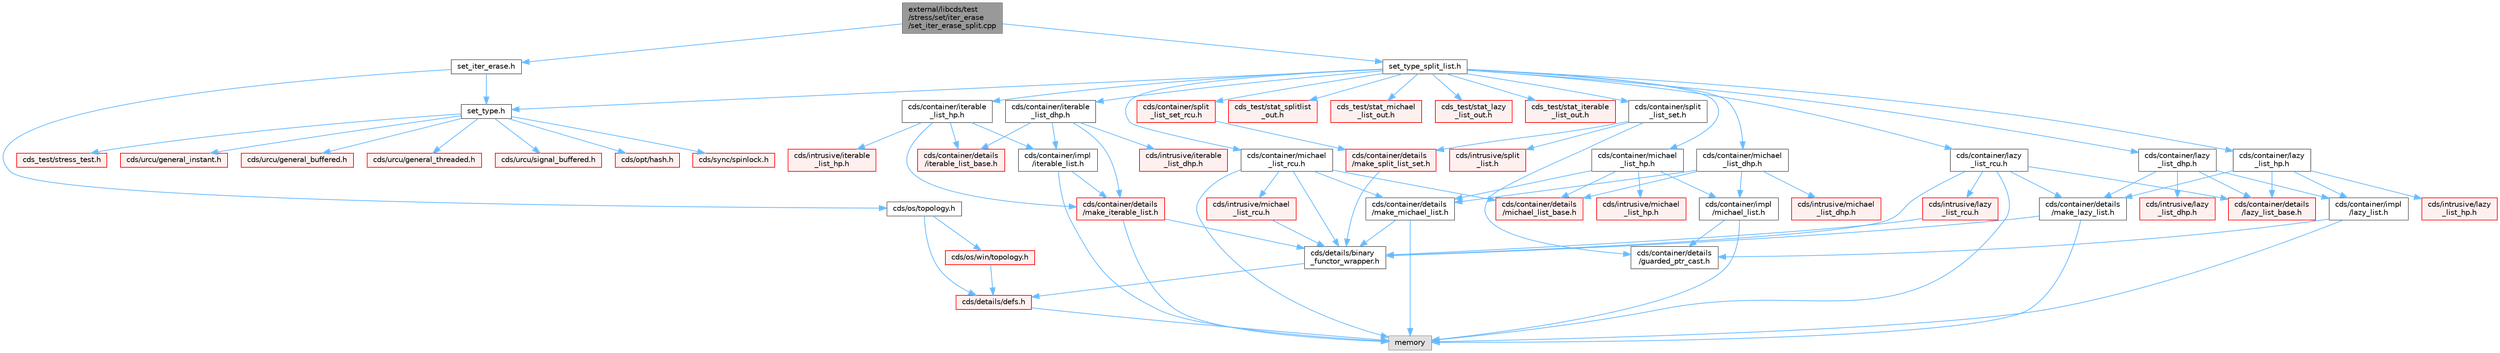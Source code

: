 digraph "external/libcds/test/stress/set/iter_erase/set_iter_erase_split.cpp"
{
 // LATEX_PDF_SIZE
  bgcolor="transparent";
  edge [fontname=Helvetica,fontsize=10,labelfontname=Helvetica,labelfontsize=10];
  node [fontname=Helvetica,fontsize=10,shape=box,height=0.2,width=0.4];
  Node1 [id="Node000001",label="external/libcds/test\l/stress/set/iter_erase\l/set_iter_erase_split.cpp",height=0.2,width=0.4,color="gray40", fillcolor="grey60", style="filled", fontcolor="black",tooltip=" "];
  Node1 -> Node2 [id="edge1_Node000001_Node000002",color="steelblue1",style="solid",tooltip=" "];
  Node2 [id="Node000002",label="set_iter_erase.h",height=0.2,width=0.4,color="grey40", fillcolor="white", style="filled",URL="$set__iter__erase_8h.html",tooltip=" "];
  Node2 -> Node3 [id="edge2_Node000002_Node000003",color="steelblue1",style="solid",tooltip=" "];
  Node3 [id="Node000003",label="set_type.h",height=0.2,width=0.4,color="grey40", fillcolor="white", style="filled",URL="$set__type_8h.html",tooltip=" "];
  Node3 -> Node4 [id="edge3_Node000003_Node000004",color="steelblue1",style="solid",tooltip=" "];
  Node4 [id="Node000004",label="cds/urcu/general_instant.h",height=0.2,width=0.4,color="red", fillcolor="#FFF0F0", style="filled",URL="$general__instant_8h.html",tooltip=" "];
  Node3 -> Node59 [id="edge4_Node000003_Node000059",color="steelblue1",style="solid",tooltip=" "];
  Node59 [id="Node000059",label="cds/urcu/general_buffered.h",height=0.2,width=0.4,color="red", fillcolor="#FFF0F0", style="filled",URL="$general__buffered_8h.html",tooltip=" "];
  Node3 -> Node73 [id="edge5_Node000003_Node000073",color="steelblue1",style="solid",tooltip=" "];
  Node73 [id="Node000073",label="cds/urcu/general_threaded.h",height=0.2,width=0.4,color="red", fillcolor="#FFF0F0", style="filled",URL="$general__threaded_8h.html",tooltip=" "];
  Node3 -> Node77 [id="edge6_Node000003_Node000077",color="steelblue1",style="solid",tooltip=" "];
  Node77 [id="Node000077",label="cds/urcu/signal_buffered.h",height=0.2,width=0.4,color="red", fillcolor="#FFF0F0", style="filled",URL="$signal__buffered_8h.html",tooltip=" "];
  Node3 -> Node80 [id="edge7_Node000003_Node000080",color="steelblue1",style="solid",tooltip=" "];
  Node80 [id="Node000080",label="cds/opt/hash.h",height=0.2,width=0.4,color="red", fillcolor="#FFF0F0", style="filled",URL="$external_2libcds_2cds_2opt_2hash_8h.html",tooltip=" "];
  Node3 -> Node83 [id="edge8_Node000003_Node000083",color="steelblue1",style="solid",tooltip=" "];
  Node83 [id="Node000083",label="cds/sync/spinlock.h",height=0.2,width=0.4,color="red", fillcolor="#FFF0F0", style="filled",URL="$sync_2spinlock_8h.html",tooltip=" "];
  Node3 -> Node84 [id="edge9_Node000003_Node000084",color="steelblue1",style="solid",tooltip=" "];
  Node84 [id="Node000084",label="cds_test/stress_test.h",height=0.2,width=0.4,color="red", fillcolor="#FFF0F0", style="filled",URL="$stress__test_8h.html",tooltip=" "];
  Node2 -> Node95 [id="edge10_Node000002_Node000095",color="steelblue1",style="solid",tooltip=" "];
  Node95 [id="Node000095",label="cds/os/topology.h",height=0.2,width=0.4,color="grey40", fillcolor="white", style="filled",URL="$topology_8h.html",tooltip=" "];
  Node95 -> Node11 [id="edge11_Node000095_Node000011",color="steelblue1",style="solid",tooltip=" "];
  Node11 [id="Node000011",label="cds/details/defs.h",height=0.2,width=0.4,color="red", fillcolor="#FFF0F0", style="filled",URL="$details_2defs_8h.html",tooltip=" "];
  Node11 -> Node19 [id="edge12_Node000011_Node000019",color="steelblue1",style="solid",tooltip=" "];
  Node19 [id="Node000019",label="memory",height=0.2,width=0.4,color="grey60", fillcolor="#E0E0E0", style="filled",tooltip=" "];
  Node95 -> Node96 [id="edge13_Node000095_Node000096",color="steelblue1",style="solid",tooltip=" "];
  Node96 [id="Node000096",label="cds/os/win/topology.h",height=0.2,width=0.4,color="red", fillcolor="#FFF0F0", style="filled",URL="$win_2topology_8h.html",tooltip=" "];
  Node96 -> Node11 [id="edge14_Node000096_Node000011",color="steelblue1",style="solid",tooltip=" "];
  Node1 -> Node97 [id="edge15_Node000001_Node000097",color="steelblue1",style="solid",tooltip=" "];
  Node97 [id="Node000097",label="set_type_split_list.h",height=0.2,width=0.4,color="grey40", fillcolor="white", style="filled",URL="$set__type__split__list_8h.html",tooltip=" "];
  Node97 -> Node3 [id="edge16_Node000097_Node000003",color="steelblue1",style="solid",tooltip=" "];
  Node97 -> Node98 [id="edge17_Node000097_Node000098",color="steelblue1",style="solid",tooltip=" "];
  Node98 [id="Node000098",label="cds/container/michael\l_list_hp.h",height=0.2,width=0.4,color="grey40", fillcolor="white", style="filled",URL="$container_2michael__list__hp_8h.html",tooltip=" "];
  Node98 -> Node99 [id="edge18_Node000098_Node000099",color="steelblue1",style="solid",tooltip=" "];
  Node99 [id="Node000099",label="cds/container/details\l/michael_list_base.h",height=0.2,width=0.4,color="red", fillcolor="#FFF0F0", style="filled",URL="$container_2details_2michael__list__base_8h.html",tooltip=" "];
  Node98 -> Node103 [id="edge19_Node000098_Node000103",color="steelblue1",style="solid",tooltip=" "];
  Node103 [id="Node000103",label="cds/intrusive/michael\l_list_hp.h",height=0.2,width=0.4,color="red", fillcolor="#FFF0F0", style="filled",URL="$intrusive_2michael__list__hp_8h.html",tooltip=" "];
  Node98 -> Node106 [id="edge20_Node000098_Node000106",color="steelblue1",style="solid",tooltip=" "];
  Node106 [id="Node000106",label="cds/container/details\l/make_michael_list.h",height=0.2,width=0.4,color="grey40", fillcolor="white", style="filled",URL="$make__michael__list_8h.html",tooltip=" "];
  Node106 -> Node107 [id="edge21_Node000106_Node000107",color="steelblue1",style="solid",tooltip=" "];
  Node107 [id="Node000107",label="cds/details/binary\l_functor_wrapper.h",height=0.2,width=0.4,color="grey40", fillcolor="white", style="filled",URL="$binary__functor__wrapper_8h.html",tooltip=" "];
  Node107 -> Node11 [id="edge22_Node000107_Node000011",color="steelblue1",style="solid",tooltip=" "];
  Node106 -> Node19 [id="edge23_Node000106_Node000019",color="steelblue1",style="solid",tooltip=" "];
  Node98 -> Node108 [id="edge24_Node000098_Node000108",color="steelblue1",style="solid",tooltip=" "];
  Node108 [id="Node000108",label="cds/container/impl\l/michael_list.h",height=0.2,width=0.4,color="grey40", fillcolor="white", style="filled",URL="$container_2impl_2michael__list_8h.html",tooltip=" "];
  Node108 -> Node19 [id="edge25_Node000108_Node000019",color="steelblue1",style="solid",tooltip=" "];
  Node108 -> Node109 [id="edge26_Node000108_Node000109",color="steelblue1",style="solid",tooltip=" "];
  Node109 [id="Node000109",label="cds/container/details\l/guarded_ptr_cast.h",height=0.2,width=0.4,color="grey40", fillcolor="white", style="filled",URL="$guarded__ptr__cast_8h.html",tooltip=" "];
  Node97 -> Node110 [id="edge27_Node000097_Node000110",color="steelblue1",style="solid",tooltip=" "];
  Node110 [id="Node000110",label="cds/container/michael\l_list_dhp.h",height=0.2,width=0.4,color="grey40", fillcolor="white", style="filled",URL="$container_2michael__list__dhp_8h.html",tooltip=" "];
  Node110 -> Node99 [id="edge28_Node000110_Node000099",color="steelblue1",style="solid",tooltip=" "];
  Node110 -> Node111 [id="edge29_Node000110_Node000111",color="steelblue1",style="solid",tooltip=" "];
  Node111 [id="Node000111",label="cds/intrusive/michael\l_list_dhp.h",height=0.2,width=0.4,color="red", fillcolor="#FFF0F0", style="filled",URL="$intrusive_2michael__list__dhp_8h.html",tooltip=" "];
  Node110 -> Node106 [id="edge30_Node000110_Node000106",color="steelblue1",style="solid",tooltip=" "];
  Node110 -> Node108 [id="edge31_Node000110_Node000108",color="steelblue1",style="solid",tooltip=" "];
  Node97 -> Node115 [id="edge32_Node000097_Node000115",color="steelblue1",style="solid",tooltip=" "];
  Node115 [id="Node000115",label="cds/container/michael\l_list_rcu.h",height=0.2,width=0.4,color="grey40", fillcolor="white", style="filled",URL="$container_2michael__list__rcu_8h.html",tooltip=" "];
  Node115 -> Node19 [id="edge33_Node000115_Node000019",color="steelblue1",style="solid",tooltip=" "];
  Node115 -> Node99 [id="edge34_Node000115_Node000099",color="steelblue1",style="solid",tooltip=" "];
  Node115 -> Node116 [id="edge35_Node000115_Node000116",color="steelblue1",style="solid",tooltip=" "];
  Node116 [id="Node000116",label="cds/intrusive/michael\l_list_rcu.h",height=0.2,width=0.4,color="red", fillcolor="#FFF0F0", style="filled",URL="$intrusive_2michael__list__rcu_8h.html",tooltip=" "];
  Node116 -> Node107 [id="edge36_Node000116_Node000107",color="steelblue1",style="solid",tooltip=" "];
  Node115 -> Node106 [id="edge37_Node000115_Node000106",color="steelblue1",style="solid",tooltip=" "];
  Node115 -> Node107 [id="edge38_Node000115_Node000107",color="steelblue1",style="solid",tooltip=" "];
  Node97 -> Node121 [id="edge39_Node000097_Node000121",color="steelblue1",style="solid",tooltip=" "];
  Node121 [id="Node000121",label="cds/container/lazy\l_list_hp.h",height=0.2,width=0.4,color="grey40", fillcolor="white", style="filled",URL="$container_2lazy__list__hp_8h.html",tooltip=" "];
  Node121 -> Node122 [id="edge40_Node000121_Node000122",color="steelblue1",style="solid",tooltip=" "];
  Node122 [id="Node000122",label="cds/container/details\l/lazy_list_base.h",height=0.2,width=0.4,color="red", fillcolor="#FFF0F0", style="filled",URL="$container_2details_2lazy__list__base_8h.html",tooltip=" "];
  Node121 -> Node124 [id="edge41_Node000121_Node000124",color="steelblue1",style="solid",tooltip=" "];
  Node124 [id="Node000124",label="cds/intrusive/lazy\l_list_hp.h",height=0.2,width=0.4,color="red", fillcolor="#FFF0F0", style="filled",URL="$intrusive_2lazy__list__hp_8h.html",tooltip=" "];
  Node121 -> Node126 [id="edge42_Node000121_Node000126",color="steelblue1",style="solid",tooltip=" "];
  Node126 [id="Node000126",label="cds/container/details\l/make_lazy_list.h",height=0.2,width=0.4,color="grey40", fillcolor="white", style="filled",URL="$make__lazy__list_8h.html",tooltip=" "];
  Node126 -> Node107 [id="edge43_Node000126_Node000107",color="steelblue1",style="solid",tooltip=" "];
  Node126 -> Node19 [id="edge44_Node000126_Node000019",color="steelblue1",style="solid",tooltip=" "];
  Node121 -> Node127 [id="edge45_Node000121_Node000127",color="steelblue1",style="solid",tooltip=" "];
  Node127 [id="Node000127",label="cds/container/impl\l/lazy_list.h",height=0.2,width=0.4,color="grey40", fillcolor="white", style="filled",URL="$container_2impl_2lazy__list_8h.html",tooltip=" "];
  Node127 -> Node19 [id="edge46_Node000127_Node000019",color="steelblue1",style="solid",tooltip=" "];
  Node127 -> Node109 [id="edge47_Node000127_Node000109",color="steelblue1",style="solid",tooltip=" "];
  Node97 -> Node128 [id="edge48_Node000097_Node000128",color="steelblue1",style="solid",tooltip=" "];
  Node128 [id="Node000128",label="cds/container/lazy\l_list_dhp.h",height=0.2,width=0.4,color="grey40", fillcolor="white", style="filled",URL="$container_2lazy__list__dhp_8h.html",tooltip=" "];
  Node128 -> Node122 [id="edge49_Node000128_Node000122",color="steelblue1",style="solid",tooltip=" "];
  Node128 -> Node129 [id="edge50_Node000128_Node000129",color="steelblue1",style="solid",tooltip=" "];
  Node129 [id="Node000129",label="cds/intrusive/lazy\l_list_dhp.h",height=0.2,width=0.4,color="red", fillcolor="#FFF0F0", style="filled",URL="$intrusive_2lazy__list__dhp_8h.html",tooltip=" "];
  Node128 -> Node126 [id="edge51_Node000128_Node000126",color="steelblue1",style="solid",tooltip=" "];
  Node128 -> Node127 [id="edge52_Node000128_Node000127",color="steelblue1",style="solid",tooltip=" "];
  Node97 -> Node130 [id="edge53_Node000097_Node000130",color="steelblue1",style="solid",tooltip=" "];
  Node130 [id="Node000130",label="cds/container/lazy\l_list_rcu.h",height=0.2,width=0.4,color="grey40", fillcolor="white", style="filled",URL="$container_2lazy__list__rcu_8h.html",tooltip=" "];
  Node130 -> Node19 [id="edge54_Node000130_Node000019",color="steelblue1",style="solid",tooltip=" "];
  Node130 -> Node122 [id="edge55_Node000130_Node000122",color="steelblue1",style="solid",tooltip=" "];
  Node130 -> Node131 [id="edge56_Node000130_Node000131",color="steelblue1",style="solid",tooltip=" "];
  Node131 [id="Node000131",label="cds/intrusive/lazy\l_list_rcu.h",height=0.2,width=0.4,color="red", fillcolor="#FFF0F0", style="filled",URL="$intrusive_2lazy__list__rcu_8h.html",tooltip=" "];
  Node131 -> Node107 [id="edge57_Node000131_Node000107",color="steelblue1",style="solid",tooltip=" "];
  Node130 -> Node107 [id="edge58_Node000130_Node000107",color="steelblue1",style="solid",tooltip=" "];
  Node130 -> Node126 [id="edge59_Node000130_Node000126",color="steelblue1",style="solid",tooltip=" "];
  Node97 -> Node132 [id="edge60_Node000097_Node000132",color="steelblue1",style="solid",tooltip=" "];
  Node132 [id="Node000132",label="cds/container/iterable\l_list_hp.h",height=0.2,width=0.4,color="grey40", fillcolor="white", style="filled",URL="$container_2iterable__list__hp_8h.html",tooltip=" "];
  Node132 -> Node133 [id="edge61_Node000132_Node000133",color="steelblue1",style="solid",tooltip=" "];
  Node133 [id="Node000133",label="cds/container/details\l/iterable_list_base.h",height=0.2,width=0.4,color="red", fillcolor="#FFF0F0", style="filled",URL="$container_2details_2iterable__list__base_8h.html",tooltip=" "];
  Node132 -> Node135 [id="edge62_Node000132_Node000135",color="steelblue1",style="solid",tooltip=" "];
  Node135 [id="Node000135",label="cds/intrusive/iterable\l_list_hp.h",height=0.2,width=0.4,color="red", fillcolor="#FFF0F0", style="filled",URL="$intrusive_2iterable__list__hp_8h.html",tooltip=" "];
  Node132 -> Node137 [id="edge63_Node000132_Node000137",color="steelblue1",style="solid",tooltip=" "];
  Node137 [id="Node000137",label="cds/container/details\l/make_iterable_list.h",height=0.2,width=0.4,color="red", fillcolor="#FFF0F0", style="filled",URL="$make__iterable__list_8h.html",tooltip=" "];
  Node137 -> Node107 [id="edge64_Node000137_Node000107",color="steelblue1",style="solid",tooltip=" "];
  Node137 -> Node19 [id="edge65_Node000137_Node000019",color="steelblue1",style="solid",tooltip=" "];
  Node132 -> Node138 [id="edge66_Node000132_Node000138",color="steelblue1",style="solid",tooltip=" "];
  Node138 [id="Node000138",label="cds/container/impl\l/iterable_list.h",height=0.2,width=0.4,color="grey40", fillcolor="white", style="filled",URL="$container_2impl_2iterable__list_8h.html",tooltip=" "];
  Node138 -> Node137 [id="edge67_Node000138_Node000137",color="steelblue1",style="solid",tooltip=" "];
  Node138 -> Node19 [id="edge68_Node000138_Node000019",color="steelblue1",style="solid",tooltip=" "];
  Node97 -> Node139 [id="edge69_Node000097_Node000139",color="steelblue1",style="solid",tooltip=" "];
  Node139 [id="Node000139",label="cds/container/iterable\l_list_dhp.h",height=0.2,width=0.4,color="grey40", fillcolor="white", style="filled",URL="$container_2iterable__list__dhp_8h.html",tooltip=" "];
  Node139 -> Node133 [id="edge70_Node000139_Node000133",color="steelblue1",style="solid",tooltip=" "];
  Node139 -> Node140 [id="edge71_Node000139_Node000140",color="steelblue1",style="solid",tooltip=" "];
  Node140 [id="Node000140",label="cds/intrusive/iterable\l_list_dhp.h",height=0.2,width=0.4,color="red", fillcolor="#FFF0F0", style="filled",URL="$intrusive_2iterable__list__dhp_8h.html",tooltip=" "];
  Node139 -> Node137 [id="edge72_Node000139_Node000137",color="steelblue1",style="solid",tooltip=" "];
  Node139 -> Node138 [id="edge73_Node000139_Node000138",color="steelblue1",style="solid",tooltip=" "];
  Node97 -> Node141 [id="edge74_Node000097_Node000141",color="steelblue1",style="solid",tooltip=" "];
  Node141 [id="Node000141",label="cds/container/split\l_list_set.h",height=0.2,width=0.4,color="grey40", fillcolor="white", style="filled",URL="$split__list__set_8h.html",tooltip=" "];
  Node141 -> Node142 [id="edge75_Node000141_Node000142",color="steelblue1",style="solid",tooltip=" "];
  Node142 [id="Node000142",label="cds/intrusive/split\l_list.h",height=0.2,width=0.4,color="red", fillcolor="#FFF0F0", style="filled",URL="$split__list_8h.html",tooltip=" "];
  Node141 -> Node147 [id="edge76_Node000141_Node000147",color="steelblue1",style="solid",tooltip=" "];
  Node147 [id="Node000147",label="cds/container/details\l/make_split_list_set.h",height=0.2,width=0.4,color="red", fillcolor="#FFF0F0", style="filled",URL="$make__split__list__set_8h.html",tooltip=" "];
  Node147 -> Node107 [id="edge77_Node000147_Node000107",color="steelblue1",style="solid",tooltip=" "];
  Node141 -> Node109 [id="edge78_Node000141_Node000109",color="steelblue1",style="solid",tooltip=" "];
  Node97 -> Node149 [id="edge79_Node000097_Node000149",color="steelblue1",style="solid",tooltip=" "];
  Node149 [id="Node000149",label="cds/container/split\l_list_set_rcu.h",height=0.2,width=0.4,color="red", fillcolor="#FFF0F0", style="filled",URL="$split__list__set__rcu_8h.html",tooltip=" "];
  Node149 -> Node147 [id="edge80_Node000149_Node000147",color="steelblue1",style="solid",tooltip=" "];
  Node97 -> Node151 [id="edge81_Node000097_Node000151",color="steelblue1",style="solid",tooltip=" "];
  Node151 [id="Node000151",label="cds_test/stat_splitlist\l_out.h",height=0.2,width=0.4,color="red", fillcolor="#FFF0F0", style="filled",URL="$stat__splitlist__out_8h.html",tooltip=" "];
  Node97 -> Node152 [id="edge82_Node000097_Node000152",color="steelblue1",style="solid",tooltip=" "];
  Node152 [id="Node000152",label="cds_test/stat_michael\l_list_out.h",height=0.2,width=0.4,color="red", fillcolor="#FFF0F0", style="filled",URL="$stat__michael__list__out_8h.html",tooltip=" "];
  Node97 -> Node153 [id="edge83_Node000097_Node000153",color="steelblue1",style="solid",tooltip=" "];
  Node153 [id="Node000153",label="cds_test/stat_lazy\l_list_out.h",height=0.2,width=0.4,color="red", fillcolor="#FFF0F0", style="filled",URL="$stat__lazy__list__out_8h.html",tooltip=" "];
  Node97 -> Node154 [id="edge84_Node000097_Node000154",color="steelblue1",style="solid",tooltip=" "];
  Node154 [id="Node000154",label="cds_test/stat_iterable\l_list_out.h",height=0.2,width=0.4,color="red", fillcolor="#FFF0F0", style="filled",URL="$stat__iterable__list__out_8h.html",tooltip=" "];
}
